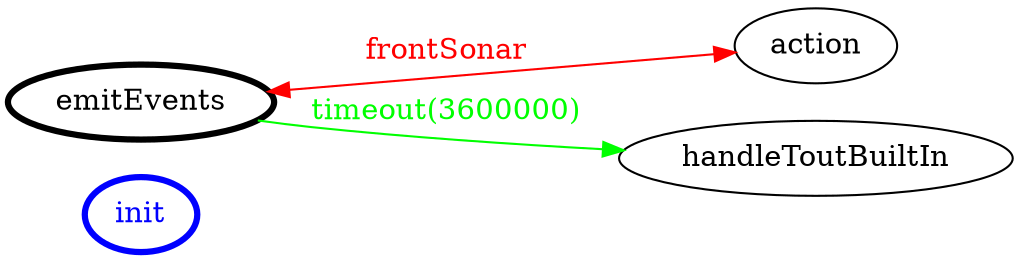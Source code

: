 /*
*
* A GraphViz DOT FSM description 
* Please use a GraphViz visualizer (like http://www.webgraphviz.com)
*  
*/

digraph finite_state_machine {
	rankdir=LR
	size="8,5"
	
	init [ color = red ][ fontcolor = red ][ penwidth = 3 ]
	emitEvents [ color = black ][ fontcolor = black ][ penwidth = 3 ]
	init [ color = blue ][ fontcolor = blue ][ penwidth = 3 ]
	
	emitEvents -> action [ label = "frontSonar" ][ color = red ][ fontcolor = red ][ dir = both ]
	emitEvents -> handleToutBuiltIn [ label = "timeout(3600000)" ][ color = green ][ fontcolor = green ]
}
